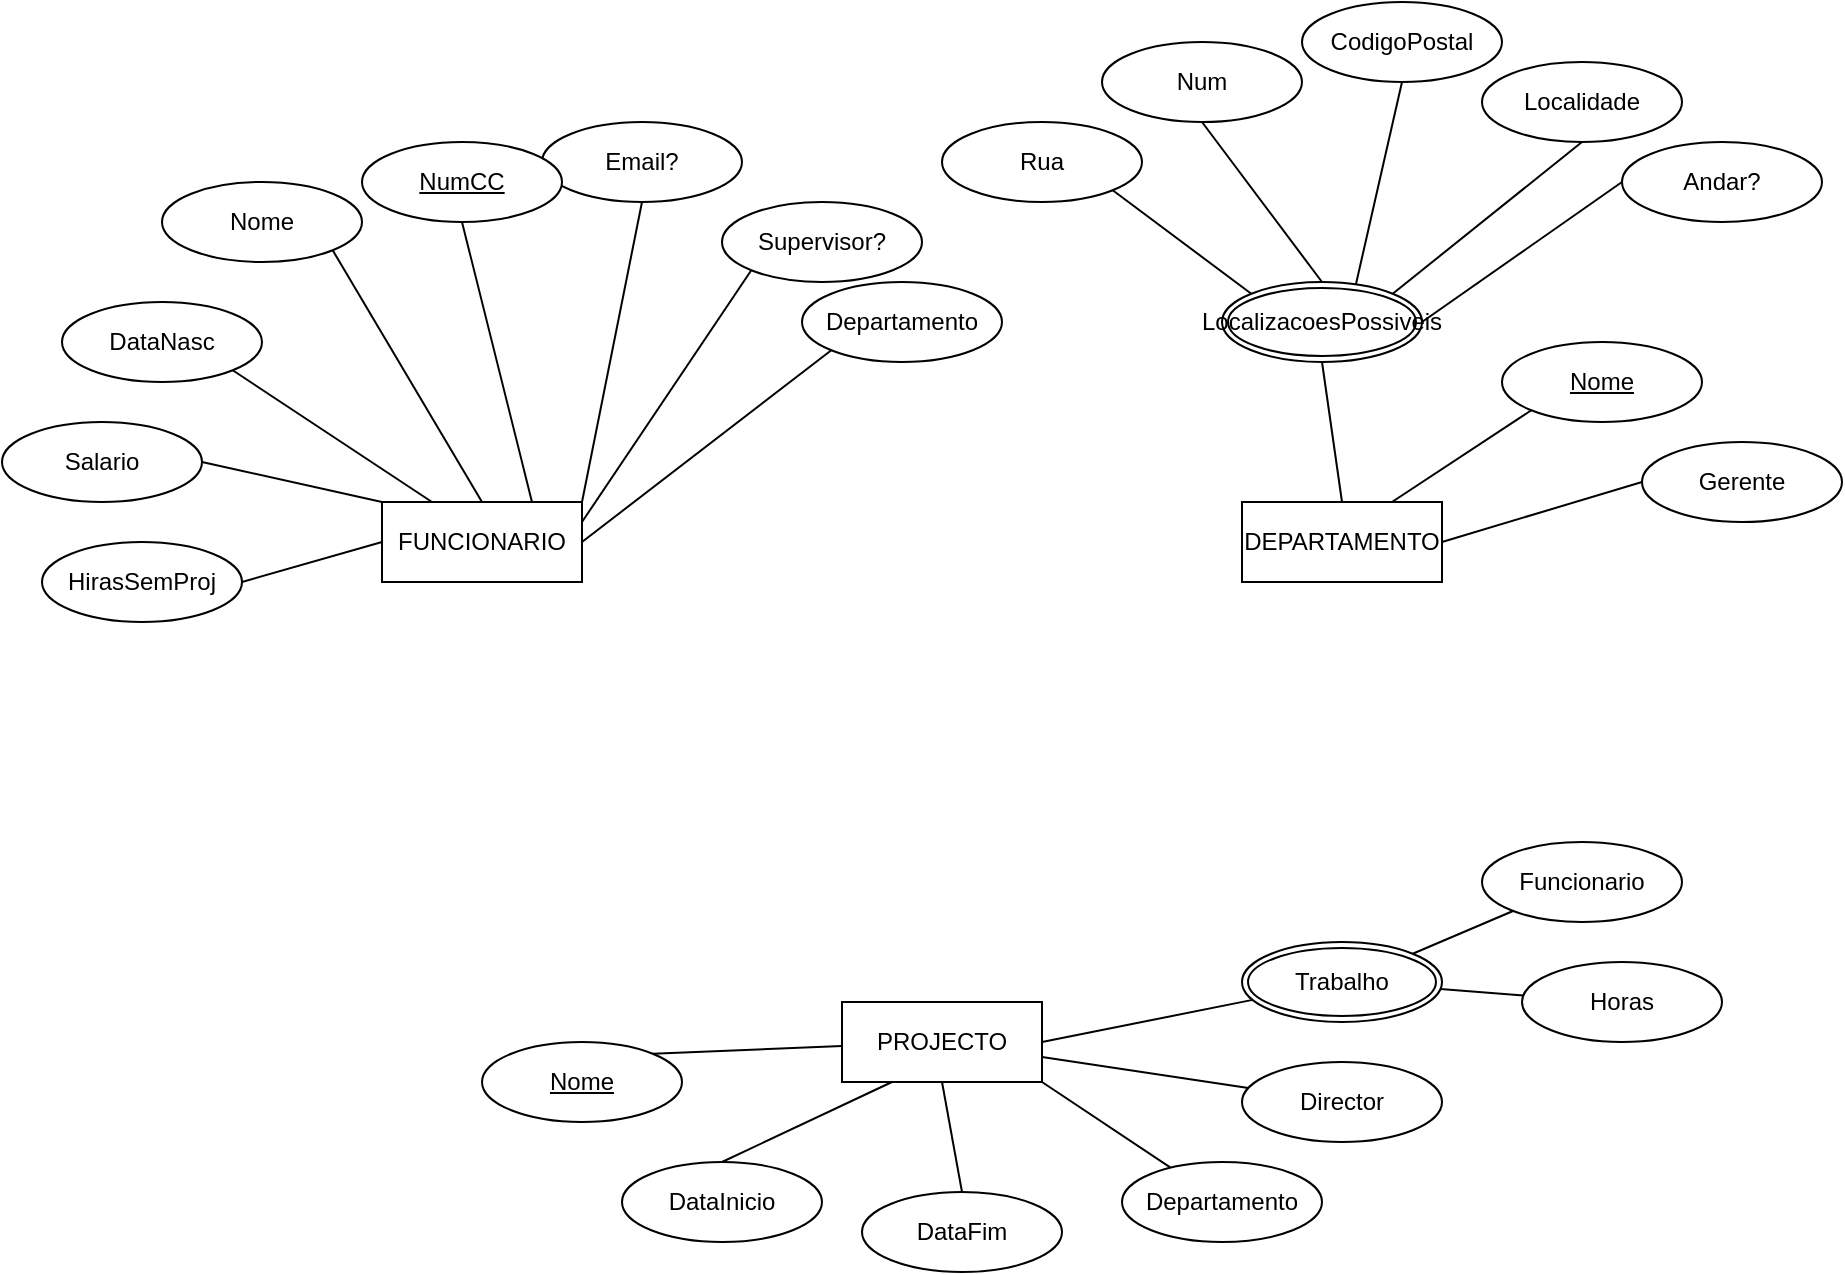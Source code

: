 <mxfile version="28.2.3">
  <diagram name="Página-1" id="RD_qhnEQyg6lUbVgL1ui">
    <mxGraphModel dx="2013" dy="1872" grid="1" gridSize="10" guides="1" tooltips="1" connect="1" arrows="1" fold="1" page="1" pageScale="1" pageWidth="827" pageHeight="1169" math="0" shadow="0">
      <root>
        <mxCell id="0" />
        <mxCell id="1" parent="0" />
        <mxCell id="eJt0zAukkJwleA8M6wmd-32" style="rounded=0;orthogonalLoop=1;jettySize=auto;html=1;exitX=0.25;exitY=1;exitDx=0;exitDy=0;entryX=0.5;entryY=0;entryDx=0;entryDy=0;endArrow=none;endFill=0;" edge="1" parent="1" source="fq6mKFO74LuecjLFRBph-2" target="eJt0zAukkJwleA8M6wmd-22">
          <mxGeometry relative="1" as="geometry" />
        </mxCell>
        <mxCell id="eJt0zAukkJwleA8M6wmd-34" style="edgeStyle=none;shape=connector;rounded=0;orthogonalLoop=1;jettySize=auto;html=1;entryX=0.5;entryY=0;entryDx=0;entryDy=0;strokeColor=default;align=center;verticalAlign=middle;fontFamily=Helvetica;fontSize=11;fontColor=default;labelBackgroundColor=default;endArrow=none;endFill=0;exitX=0.5;exitY=1;exitDx=0;exitDy=0;" edge="1" parent="1" source="fq6mKFO74LuecjLFRBph-2" target="eJt0zAukkJwleA8M6wmd-20">
          <mxGeometry relative="1" as="geometry" />
        </mxCell>
        <mxCell id="eJt0zAukkJwleA8M6wmd-35" style="edgeStyle=none;shape=connector;rounded=0;orthogonalLoop=1;jettySize=auto;html=1;entryX=1;entryY=0;entryDx=0;entryDy=0;strokeColor=default;align=center;verticalAlign=middle;fontFamily=Helvetica;fontSize=11;fontColor=default;labelBackgroundColor=default;endArrow=none;endFill=0;" edge="1" parent="1" source="fq6mKFO74LuecjLFRBph-2" target="eJt0zAukkJwleA8M6wmd-30">
          <mxGeometry relative="1" as="geometry" />
        </mxCell>
        <mxCell id="fq6mKFO74LuecjLFRBph-2" value="PROJECTO" style="whiteSpace=wrap;html=1;align=center;" parent="1" vertex="1">
          <mxGeometry x="360" y="470" width="100" height="40" as="geometry" />
        </mxCell>
        <mxCell id="fq6mKFO74LuecjLFRBph-3" value="DEPARTAMENTO" style="whiteSpace=wrap;html=1;align=center;" parent="1" vertex="1">
          <mxGeometry x="560" y="220" width="100" height="40" as="geometry" />
        </mxCell>
        <mxCell id="fq6mKFO74LuecjLFRBph-4" value="FUNCIONARIO" style="whiteSpace=wrap;html=1;align=center;" parent="1" vertex="1">
          <mxGeometry x="130" y="220" width="100" height="40" as="geometry" />
        </mxCell>
        <mxCell id="fq6mKFO74LuecjLFRBph-12" value="Email?" style="ellipse;whiteSpace=wrap;html=1;align=center;" parent="1" vertex="1">
          <mxGeometry x="210" y="30" width="100" height="40" as="geometry" />
        </mxCell>
        <mxCell id="fq6mKFO74LuecjLFRBph-13" value="DataNasc" style="ellipse;whiteSpace=wrap;html=1;align=center;" parent="1" vertex="1">
          <mxGeometry x="-30" y="120" width="100" height="40" as="geometry" />
        </mxCell>
        <mxCell id="fq6mKFO74LuecjLFRBph-14" value="Salario" style="ellipse;whiteSpace=wrap;html=1;align=center;" parent="1" vertex="1">
          <mxGeometry x="-60" y="180" width="100" height="40" as="geometry" />
        </mxCell>
        <mxCell id="fq6mKFO74LuecjLFRBph-16" value="HirasSemProj" style="ellipse;whiteSpace=wrap;html=1;align=center;" parent="1" vertex="1">
          <mxGeometry x="-40" y="240" width="100" height="40" as="geometry" />
        </mxCell>
        <mxCell id="fq6mKFO74LuecjLFRBph-17" value="Supervisor?" style="ellipse;whiteSpace=wrap;html=1;align=center;" parent="1" vertex="1">
          <mxGeometry x="300" y="70" width="100" height="40" as="geometry" />
        </mxCell>
        <mxCell id="fq6mKFO74LuecjLFRBph-20" value="LocalizacoesPossiveis" style="ellipse;shape=doubleEllipse;margin=3;whiteSpace=wrap;html=1;align=center;" parent="1" vertex="1">
          <mxGeometry x="550" y="110" width="100" height="40" as="geometry" />
        </mxCell>
        <mxCell id="fq6mKFO74LuecjLFRBph-21" value="NumCC" style="ellipse;whiteSpace=wrap;html=1;align=center;fontStyle=4;" parent="1" vertex="1">
          <mxGeometry x="120" y="40" width="100" height="40" as="geometry" />
        </mxCell>
        <mxCell id="eJt0zAukkJwleA8M6wmd-1" value="Rua" style="ellipse;whiteSpace=wrap;html=1;align=center;" vertex="1" parent="1">
          <mxGeometry x="410" y="30" width="100" height="40" as="geometry" />
        </mxCell>
        <mxCell id="eJt0zAukkJwleA8M6wmd-2" value="Num" style="ellipse;whiteSpace=wrap;html=1;align=center;" vertex="1" parent="1">
          <mxGeometry x="490" y="-10" width="100" height="40" as="geometry" />
        </mxCell>
        <mxCell id="eJt0zAukkJwleA8M6wmd-3" value="CodigoPostal" style="ellipse;whiteSpace=wrap;html=1;align=center;" vertex="1" parent="1">
          <mxGeometry x="590" y="-30" width="100" height="40" as="geometry" />
        </mxCell>
        <mxCell id="eJt0zAukkJwleA8M6wmd-4" value="Localidade" style="ellipse;whiteSpace=wrap;html=1;align=center;" vertex="1" parent="1">
          <mxGeometry x="680" width="100" height="40" as="geometry" />
        </mxCell>
        <mxCell id="eJt0zAukkJwleA8M6wmd-5" value="Andar?" style="ellipse;whiteSpace=wrap;html=1;align=center;" vertex="1" parent="1">
          <mxGeometry x="750" y="40" width="100" height="40" as="geometry" />
        </mxCell>
        <mxCell id="eJt0zAukkJwleA8M6wmd-6" value="" style="endArrow=none;html=1;rounded=0;exitX=0.5;exitY=1;exitDx=0;exitDy=0;entryX=1;entryY=0;entryDx=0;entryDy=0;" edge="1" parent="1" source="fq6mKFO74LuecjLFRBph-12" target="fq6mKFO74LuecjLFRBph-4">
          <mxGeometry relative="1" as="geometry">
            <mxPoint x="330" y="320" as="sourcePoint" />
            <mxPoint x="490" y="320" as="targetPoint" />
          </mxGeometry>
        </mxCell>
        <mxCell id="eJt0zAukkJwleA8M6wmd-7" value="" style="endArrow=none;html=1;rounded=0;exitX=0.5;exitY=1;exitDx=0;exitDy=0;entryX=0.75;entryY=0;entryDx=0;entryDy=0;" edge="1" parent="1" source="fq6mKFO74LuecjLFRBph-21" target="fq6mKFO74LuecjLFRBph-4">
          <mxGeometry relative="1" as="geometry">
            <mxPoint x="140" y="130" as="sourcePoint" />
            <mxPoint x="155" y="260" as="targetPoint" />
          </mxGeometry>
        </mxCell>
        <mxCell id="eJt0zAukkJwleA8M6wmd-8" value="" style="endArrow=none;html=1;rounded=0;exitX=1;exitY=1;exitDx=0;exitDy=0;entryX=0.25;entryY=0;entryDx=0;entryDy=0;" edge="1" parent="1" source="fq6mKFO74LuecjLFRBph-13" target="fq6mKFO74LuecjLFRBph-4">
          <mxGeometry relative="1" as="geometry">
            <mxPoint x="100" y="160" as="sourcePoint" />
            <mxPoint x="115" y="290" as="targetPoint" />
          </mxGeometry>
        </mxCell>
        <mxCell id="eJt0zAukkJwleA8M6wmd-9" value="" style="endArrow=none;html=1;rounded=0;exitX=1;exitY=0.5;exitDx=0;exitDy=0;entryX=0;entryY=0;entryDx=0;entryDy=0;" edge="1" parent="1" source="fq6mKFO74LuecjLFRBph-14" target="fq6mKFO74LuecjLFRBph-4">
          <mxGeometry relative="1" as="geometry">
            <mxPoint x="80" y="200" as="sourcePoint" />
            <mxPoint x="95" y="330" as="targetPoint" />
          </mxGeometry>
        </mxCell>
        <mxCell id="eJt0zAukkJwleA8M6wmd-10" value="Nome" style="ellipse;whiteSpace=wrap;html=1;align=center;" vertex="1" parent="1">
          <mxGeometry x="20" y="60" width="100" height="40" as="geometry" />
        </mxCell>
        <mxCell id="eJt0zAukkJwleA8M6wmd-11" value="" style="endArrow=none;html=1;rounded=0;exitX=1;exitY=1;exitDx=0;exitDy=0;entryX=0.5;entryY=0;entryDx=0;entryDy=0;" edge="1" parent="1" source="eJt0zAukkJwleA8M6wmd-10" target="fq6mKFO74LuecjLFRBph-4">
          <mxGeometry relative="1" as="geometry">
            <mxPoint x="140" y="140" as="sourcePoint" />
            <mxPoint x="185" y="280" as="targetPoint" />
          </mxGeometry>
        </mxCell>
        <mxCell id="eJt0zAukkJwleA8M6wmd-12" value="" style="endArrow=none;html=1;rounded=0;exitX=1;exitY=0.5;exitDx=0;exitDy=0;entryX=0;entryY=0.5;entryDx=0;entryDy=0;" edge="1" parent="1" source="fq6mKFO74LuecjLFRBph-16" target="fq6mKFO74LuecjLFRBph-4">
          <mxGeometry relative="1" as="geometry">
            <mxPoint x="130" y="250" as="sourcePoint" />
            <mxPoint x="230" y="270" as="targetPoint" />
          </mxGeometry>
        </mxCell>
        <mxCell id="eJt0zAukkJwleA8M6wmd-13" value="" style="endArrow=none;html=1;rounded=0;exitX=1;exitY=1;exitDx=0;exitDy=0;entryX=0;entryY=0;entryDx=0;entryDy=0;" edge="1" parent="1" source="eJt0zAukkJwleA8M6wmd-1" target="fq6mKFO74LuecjLFRBph-20">
          <mxGeometry relative="1" as="geometry">
            <mxPoint x="560" y="50" as="sourcePoint" />
            <mxPoint x="530" y="200" as="targetPoint" />
          </mxGeometry>
        </mxCell>
        <mxCell id="eJt0zAukkJwleA8M6wmd-14" value="" style="endArrow=none;html=1;rounded=0;exitX=0.5;exitY=1;exitDx=0;exitDy=0;entryX=0.5;entryY=0;entryDx=0;entryDy=0;" edge="1" parent="1" source="eJt0zAukkJwleA8M6wmd-2" target="fq6mKFO74LuecjLFRBph-20">
          <mxGeometry relative="1" as="geometry">
            <mxPoint x="560" y="30" as="sourcePoint" />
            <mxPoint x="530" y="180" as="targetPoint" />
          </mxGeometry>
        </mxCell>
        <mxCell id="eJt0zAukkJwleA8M6wmd-15" value="" style="endArrow=none;html=1;rounded=0;exitX=0.5;exitY=1;exitDx=0;exitDy=0;entryX=0.67;entryY=0.025;entryDx=0;entryDy=0;entryPerimeter=0;" edge="1" parent="1" source="eJt0zAukkJwleA8M6wmd-3" target="fq6mKFO74LuecjLFRBph-20">
          <mxGeometry relative="1" as="geometry">
            <mxPoint x="650" y="70" as="sourcePoint" />
            <mxPoint x="620" y="220" as="targetPoint" />
          </mxGeometry>
        </mxCell>
        <mxCell id="eJt0zAukkJwleA8M6wmd-16" value="" style="endArrow=none;html=1;rounded=0;exitX=0.5;exitY=1;exitDx=0;exitDy=0;entryX=1;entryY=0;entryDx=0;entryDy=0;" edge="1" parent="1" source="eJt0zAukkJwleA8M6wmd-4" target="fq6mKFO74LuecjLFRBph-20">
          <mxGeometry relative="1" as="geometry">
            <mxPoint x="703" y="50" as="sourcePoint" />
            <mxPoint x="680" y="141" as="targetPoint" />
          </mxGeometry>
        </mxCell>
        <mxCell id="eJt0zAukkJwleA8M6wmd-17" value="" style="endArrow=none;html=1;rounded=0;exitX=0;exitY=0.5;exitDx=0;exitDy=0;entryX=1;entryY=0.5;entryDx=0;entryDy=0;" edge="1" parent="1" source="eJt0zAukkJwleA8M6wmd-5" target="fq6mKFO74LuecjLFRBph-20">
          <mxGeometry relative="1" as="geometry">
            <mxPoint x="753" y="80" as="sourcePoint" />
            <mxPoint x="640" y="120" as="targetPoint" />
          </mxGeometry>
        </mxCell>
        <mxCell id="eJt0zAukkJwleA8M6wmd-18" value="" style="endArrow=none;html=1;rounded=0;exitX=0.5;exitY=1;exitDx=0;exitDy=0;entryX=0.5;entryY=0;entryDx=0;entryDy=0;" edge="1" parent="1" source="fq6mKFO74LuecjLFRBph-20" target="fq6mKFO74LuecjLFRBph-3">
          <mxGeometry relative="1" as="geometry">
            <mxPoint x="623" y="170" as="sourcePoint" />
            <mxPoint x="600" y="271" as="targetPoint" />
          </mxGeometry>
        </mxCell>
        <mxCell id="eJt0zAukkJwleA8M6wmd-19" value="" style="endArrow=none;html=1;rounded=0;exitX=0;exitY=1;exitDx=0;exitDy=0;entryX=0.75;entryY=0;entryDx=0;entryDy=0;" edge="1" parent="1" source="eJt0zAukkJwleA8M6wmd-23" target="fq6mKFO74LuecjLFRBph-3">
          <mxGeometry relative="1" as="geometry">
            <mxPoint x="704.645" y="174.142" as="sourcePoint" />
            <mxPoint x="700" y="281" as="targetPoint" />
          </mxGeometry>
        </mxCell>
        <mxCell id="eJt0zAukkJwleA8M6wmd-20" value="DataFim" style="ellipse;whiteSpace=wrap;html=1;align=center;" vertex="1" parent="1">
          <mxGeometry x="370" y="565" width="100" height="40" as="geometry" />
        </mxCell>
        <mxCell id="eJt0zAukkJwleA8M6wmd-38" style="edgeStyle=none;shape=connector;rounded=0;orthogonalLoop=1;jettySize=auto;html=1;entryX=1;entryY=1;entryDx=0;entryDy=0;strokeColor=default;align=center;verticalAlign=middle;fontFamily=Helvetica;fontSize=11;fontColor=default;labelBackgroundColor=default;endArrow=none;endFill=0;" edge="1" parent="1" source="eJt0zAukkJwleA8M6wmd-21" target="fq6mKFO74LuecjLFRBph-2">
          <mxGeometry relative="1" as="geometry" />
        </mxCell>
        <mxCell id="eJt0zAukkJwleA8M6wmd-21" value="Departamento" style="ellipse;whiteSpace=wrap;html=1;align=center;" vertex="1" parent="1">
          <mxGeometry x="500" y="550" width="100" height="40" as="geometry" />
        </mxCell>
        <mxCell id="eJt0zAukkJwleA8M6wmd-22" value="DataInicio" style="ellipse;whiteSpace=wrap;html=1;align=center;" vertex="1" parent="1">
          <mxGeometry x="250" y="550" width="100" height="40" as="geometry" />
        </mxCell>
        <mxCell id="eJt0zAukkJwleA8M6wmd-23" value="Nome" style="ellipse;whiteSpace=wrap;html=1;align=center;fontStyle=4;" vertex="1" parent="1">
          <mxGeometry x="690" y="140" width="100" height="40" as="geometry" />
        </mxCell>
        <mxCell id="eJt0zAukkJwleA8M6wmd-25" value="" style="endArrow=none;html=1;rounded=0;exitX=0;exitY=1;exitDx=0;exitDy=0;entryX=1;entryY=0.25;entryDx=0;entryDy=0;" edge="1" parent="1" source="fq6mKFO74LuecjLFRBph-17" target="fq6mKFO74LuecjLFRBph-4">
          <mxGeometry relative="1" as="geometry">
            <mxPoint x="340" y="170" as="sourcePoint" />
            <mxPoint x="310" y="320" as="targetPoint" />
          </mxGeometry>
        </mxCell>
        <mxCell id="eJt0zAukkJwleA8M6wmd-26" value="Departamento" style="ellipse;whiteSpace=wrap;html=1;align=center;" vertex="1" parent="1">
          <mxGeometry x="340" y="110" width="100" height="40" as="geometry" />
        </mxCell>
        <mxCell id="eJt0zAukkJwleA8M6wmd-27" value="" style="endArrow=none;html=1;rounded=0;exitX=0;exitY=1;exitDx=0;exitDy=0;entryX=1;entryY=0.5;entryDx=0;entryDy=0;" edge="1" parent="1" source="eJt0zAukkJwleA8M6wmd-26" target="fq6mKFO74LuecjLFRBph-4">
          <mxGeometry relative="1" as="geometry">
            <mxPoint x="385" y="190" as="sourcePoint" />
            <mxPoint x="300" y="316" as="targetPoint" />
          </mxGeometry>
        </mxCell>
        <mxCell id="eJt0zAukkJwleA8M6wmd-28" value="Gerente" style="ellipse;whiteSpace=wrap;html=1;align=center;" vertex="1" parent="1">
          <mxGeometry x="760" y="190" width="100" height="40" as="geometry" />
        </mxCell>
        <mxCell id="eJt0zAukkJwleA8M6wmd-29" value="" style="endArrow=none;html=1;rounded=0;entryX=1;entryY=0.5;entryDx=0;entryDy=0;exitX=0;exitY=0.5;exitDx=0;exitDy=0;" edge="1" parent="1" source="eJt0zAukkJwleA8M6wmd-28" target="fq6mKFO74LuecjLFRBph-3">
          <mxGeometry relative="1" as="geometry">
            <mxPoint x="780" y="240" as="sourcePoint" />
            <mxPoint x="740" y="296" as="targetPoint" />
          </mxGeometry>
        </mxCell>
        <mxCell id="eJt0zAukkJwleA8M6wmd-30" value="Nome" style="ellipse;whiteSpace=wrap;html=1;align=center;fontStyle=4;" vertex="1" parent="1">
          <mxGeometry x="180" y="490" width="100" height="40" as="geometry" />
        </mxCell>
        <mxCell id="eJt0zAukkJwleA8M6wmd-37" style="edgeStyle=none;shape=connector;rounded=0;orthogonalLoop=1;jettySize=auto;html=1;strokeColor=default;align=center;verticalAlign=middle;fontFamily=Helvetica;fontSize=11;fontColor=default;labelBackgroundColor=default;endArrow=none;endFill=0;" edge="1" parent="1" source="eJt0zAukkJwleA8M6wmd-36" target="fq6mKFO74LuecjLFRBph-2">
          <mxGeometry relative="1" as="geometry" />
        </mxCell>
        <mxCell id="eJt0zAukkJwleA8M6wmd-36" value="Director" style="ellipse;whiteSpace=wrap;html=1;align=center;" vertex="1" parent="1">
          <mxGeometry x="560" y="500" width="100" height="40" as="geometry" />
        </mxCell>
        <mxCell id="eJt0zAukkJwleA8M6wmd-44" style="edgeStyle=none;shape=connector;rounded=0;orthogonalLoop=1;jettySize=auto;html=1;entryX=1;entryY=0.5;entryDx=0;entryDy=0;strokeColor=default;align=center;verticalAlign=middle;fontFamily=Helvetica;fontSize=11;fontColor=default;labelBackgroundColor=default;endArrow=none;endFill=0;" edge="1" parent="1" source="eJt0zAukkJwleA8M6wmd-39" target="fq6mKFO74LuecjLFRBph-2">
          <mxGeometry relative="1" as="geometry" />
        </mxCell>
        <mxCell id="eJt0zAukkJwleA8M6wmd-39" value="Trabalho" style="ellipse;shape=doubleEllipse;margin=3;whiteSpace=wrap;html=1;align=center;" vertex="1" parent="1">
          <mxGeometry x="560" y="440" width="100" height="40" as="geometry" />
        </mxCell>
        <mxCell id="eJt0zAukkJwleA8M6wmd-40" value="Funcionario" style="ellipse;whiteSpace=wrap;html=1;align=center;" vertex="1" parent="1">
          <mxGeometry x="680" y="390" width="100" height="40" as="geometry" />
        </mxCell>
        <mxCell id="eJt0zAukkJwleA8M6wmd-42" style="edgeStyle=none;shape=connector;rounded=0;orthogonalLoop=1;jettySize=auto;html=1;strokeColor=default;align=center;verticalAlign=middle;fontFamily=Helvetica;fontSize=11;fontColor=default;labelBackgroundColor=default;endArrow=none;endFill=0;" edge="1" parent="1" source="eJt0zAukkJwleA8M6wmd-41" target="eJt0zAukkJwleA8M6wmd-39">
          <mxGeometry relative="1" as="geometry" />
        </mxCell>
        <mxCell id="eJt0zAukkJwleA8M6wmd-41" value="Horas" style="ellipse;whiteSpace=wrap;html=1;align=center;" vertex="1" parent="1">
          <mxGeometry x="700" y="450" width="100" height="40" as="geometry" />
        </mxCell>
        <mxCell id="eJt0zAukkJwleA8M6wmd-43" style="edgeStyle=none;shape=connector;rounded=0;orthogonalLoop=1;jettySize=auto;html=1;entryX=1;entryY=0;entryDx=0;entryDy=0;strokeColor=default;align=center;verticalAlign=middle;fontFamily=Helvetica;fontSize=11;fontColor=default;labelBackgroundColor=default;endArrow=none;endFill=0;" edge="1" parent="1" source="eJt0zAukkJwleA8M6wmd-40" target="eJt0zAukkJwleA8M6wmd-39">
          <mxGeometry relative="1" as="geometry" />
        </mxCell>
      </root>
    </mxGraphModel>
  </diagram>
</mxfile>
